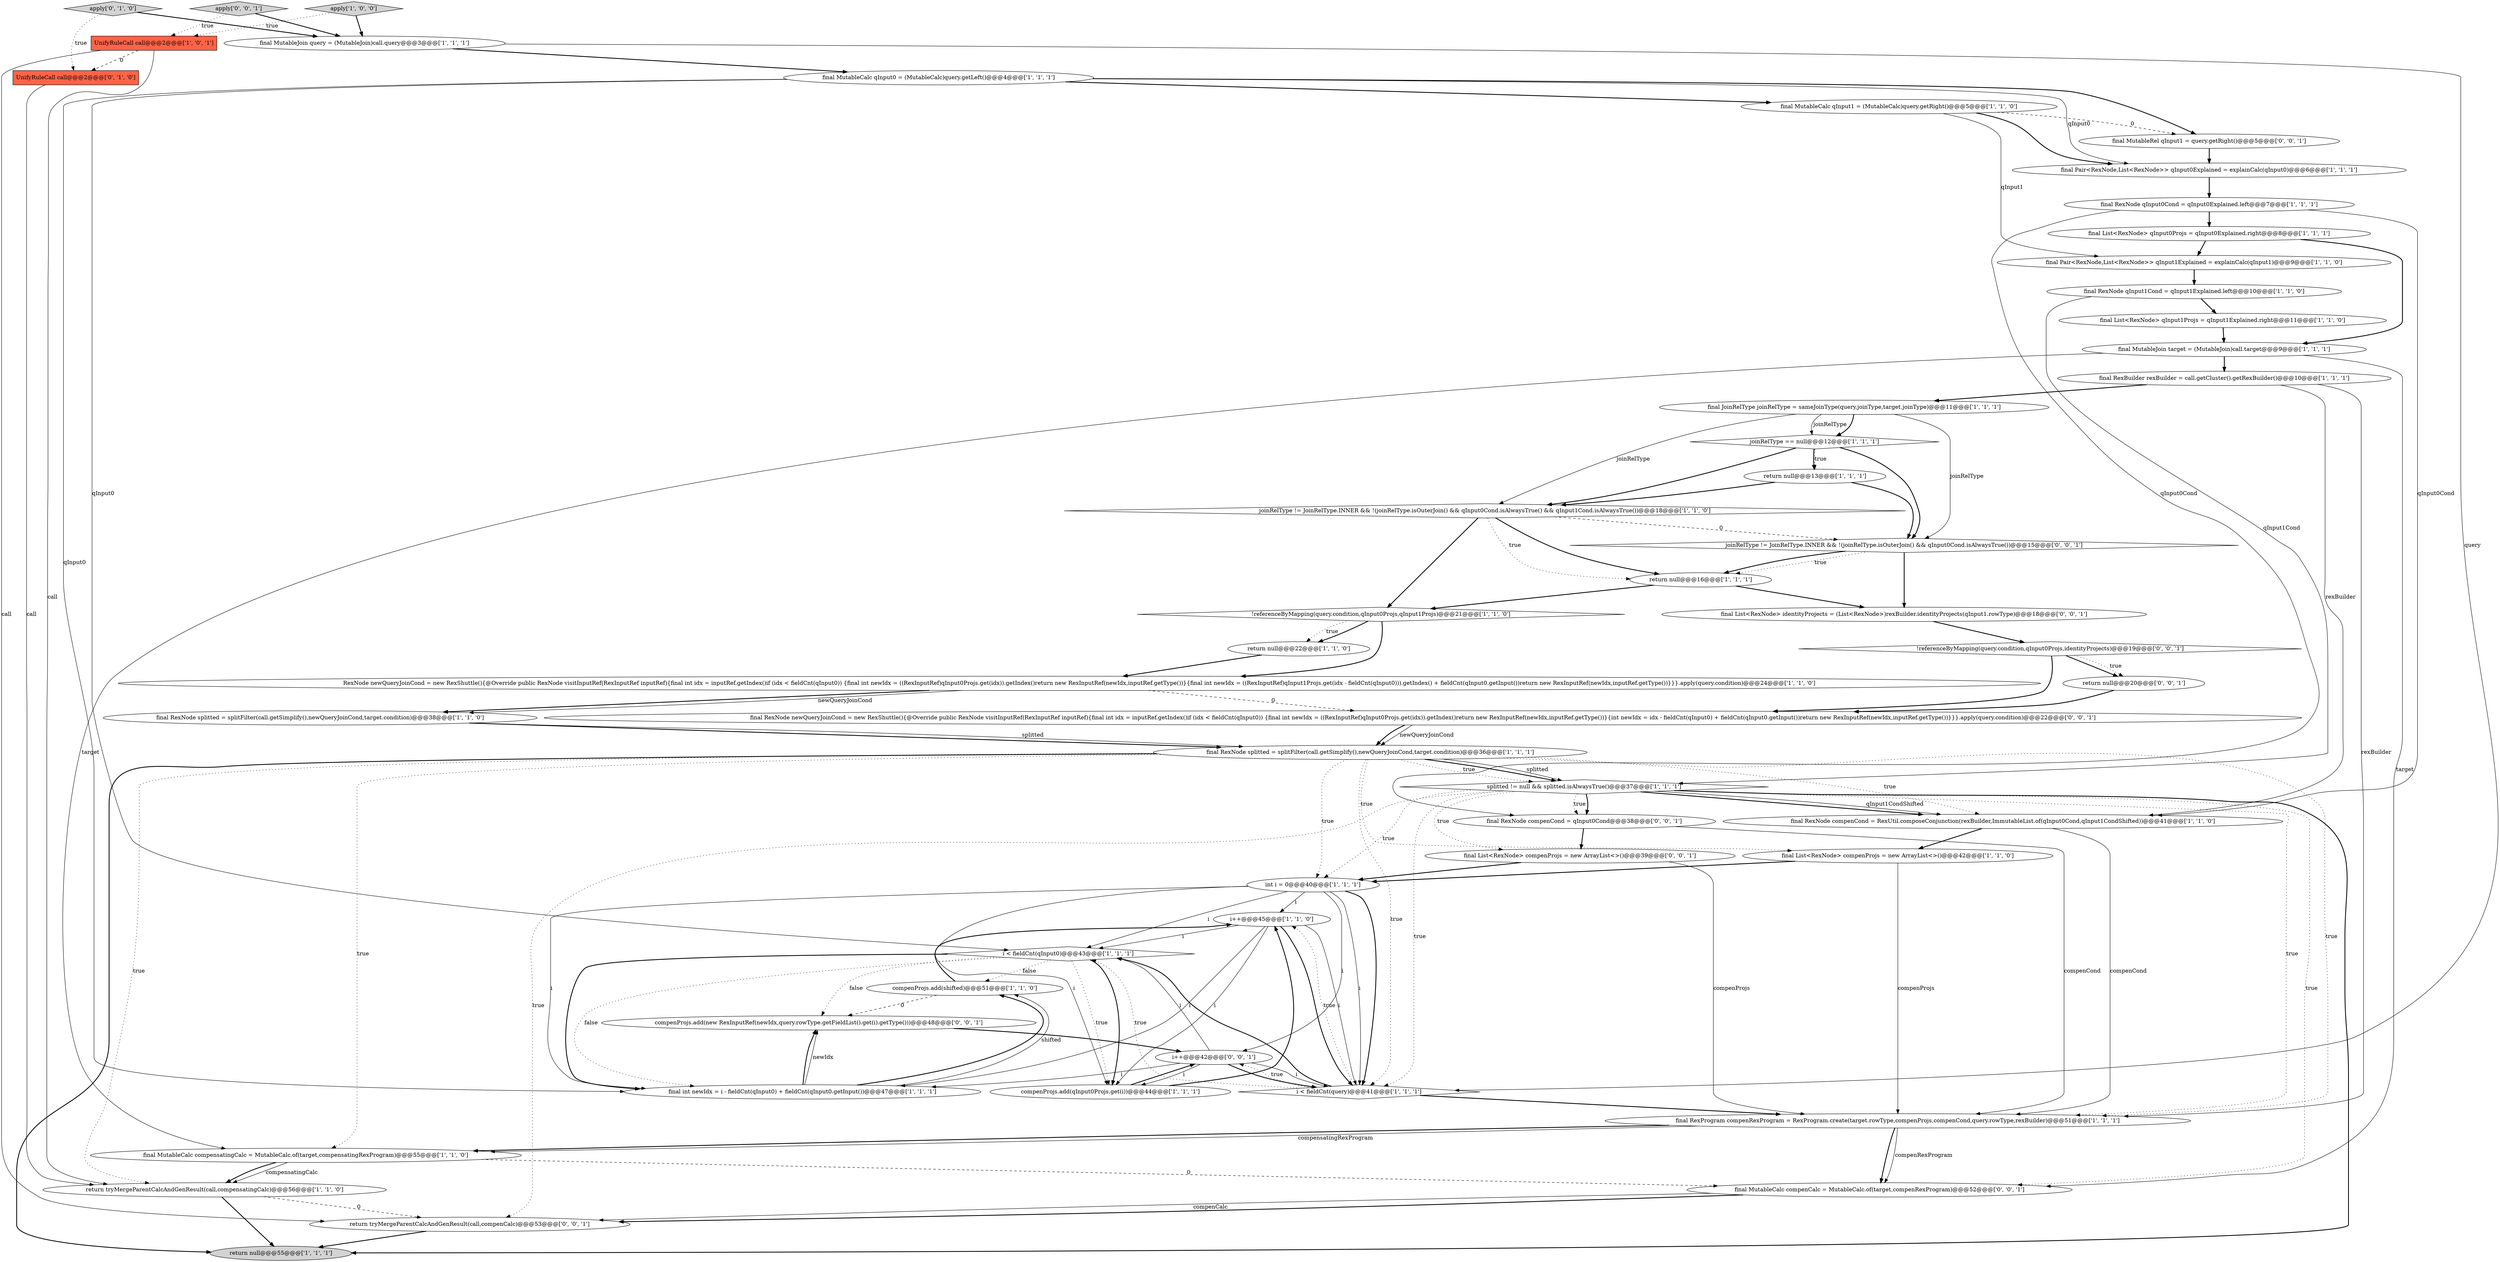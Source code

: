 digraph {
22 [style = filled, label = "return null@@@22@@@['1', '1', '0']", fillcolor = white, shape = ellipse image = "AAA0AAABBB1BBB"];
38 [style = filled, label = "apply['0', '1', '0']", fillcolor = lightgray, shape = diamond image = "AAA0AAABBB2BBB"];
21 [style = filled, label = "joinRelType != JoinRelType.INNER && !(joinRelType.isOuterJoin() && qInput0Cond.isAlwaysTrue() && qInput1Cond.isAlwaysTrue())@@@18@@@['1', '1', '0']", fillcolor = white, shape = diamond image = "AAA0AAABBB1BBB"];
18 [style = filled, label = "final MutableCalc qInput1 = (MutableCalc)query.getRight()@@@5@@@['1', '1', '0']", fillcolor = white, shape = ellipse image = "AAA0AAABBB1BBB"];
32 [style = filled, label = "return null@@@13@@@['1', '1', '1']", fillcolor = white, shape = ellipse image = "AAA0AAABBB1BBB"];
2 [style = filled, label = "return null@@@55@@@['1', '1', '1']", fillcolor = lightgray, shape = ellipse image = "AAA0AAABBB1BBB"];
11 [style = filled, label = "RexNode newQueryJoinCond = new RexShuttle(){@Override public RexNode visitInputRef(RexInputRef inputRef){final int idx = inputRef.getIndex()if (idx < fieldCnt(qInput0)) {final int newIdx = ((RexInputRef)qInput0Projs.get(idx)).getIndex()return new RexInputRef(newIdx,inputRef.getType())}{final int newIdx = ((RexInputRef)qInput1Projs.get(idx - fieldCnt(qInput0))).getIndex() + fieldCnt(qInput0.getInput())return new RexInputRef(newIdx,inputRef.getType())}}}.apply(query.condition)@@@24@@@['1', '1', '0']", fillcolor = white, shape = ellipse image = "AAA0AAABBB1BBB"];
51 [style = filled, label = "apply['0', '0', '1']", fillcolor = lightgray, shape = diamond image = "AAA0AAABBB3BBB"];
30 [style = filled, label = "compenProjs.add(shifted)@@@51@@@['1', '1', '0']", fillcolor = white, shape = ellipse image = "AAA0AAABBB1BBB"];
34 [style = filled, label = "final MutableCalc compensatingCalc = MutableCalc.of(target,compensatingRexProgram)@@@55@@@['1', '1', '0']", fillcolor = white, shape = ellipse image = "AAA0AAABBB1BBB"];
35 [style = filled, label = "splitted != null && splitted.isAlwaysTrue()@@@37@@@['1', '1', '1']", fillcolor = white, shape = diamond image = "AAA0AAABBB1BBB"];
12 [style = filled, label = "apply['1', '0', '0']", fillcolor = lightgray, shape = diamond image = "AAA0AAABBB1BBB"];
29 [style = filled, label = "return null@@@16@@@['1', '1', '1']", fillcolor = white, shape = ellipse image = "AAA0AAABBB1BBB"];
49 [style = filled, label = "return tryMergeParentCalcAndGenResult(call,compenCalc)@@@53@@@['0', '0', '1']", fillcolor = white, shape = ellipse image = "AAA0AAABBB3BBB"];
6 [style = filled, label = "final JoinRelType joinRelType = sameJoinType(query.joinType,target.joinType)@@@11@@@['1', '1', '1']", fillcolor = white, shape = ellipse image = "AAA0AAABBB1BBB"];
0 [style = filled, label = "final Pair<RexNode,List<RexNode>> qInput0Explained = explainCalc(qInput0)@@@6@@@['1', '1', '1']", fillcolor = white, shape = ellipse image = "AAA0AAABBB1BBB"];
14 [style = filled, label = "final List<RexNode> compenProjs = new ArrayList<>()@@@42@@@['1', '1', '0']", fillcolor = white, shape = ellipse image = "AAA0AAABBB1BBB"];
8 [style = filled, label = "final RexNode splitted = splitFilter(call.getSimplify(),newQueryJoinCond,target.condition)@@@36@@@['1', '1', '1']", fillcolor = white, shape = ellipse image = "AAA0AAABBB1BBB"];
33 [style = filled, label = "UnifyRuleCall call@@@2@@@['1', '0', '1']", fillcolor = tomato, shape = box image = "AAA0AAABBB1BBB"];
28 [style = filled, label = "i++@@@45@@@['1', '1', '0']", fillcolor = white, shape = ellipse image = "AAA0AAABBB1BBB"];
47 [style = filled, label = "final List<RexNode> identityProjects = (List<RexNode>)rexBuilder.identityProjects(qInput1.rowType)@@@18@@@['0', '0', '1']", fillcolor = white, shape = ellipse image = "AAA0AAABBB3BBB"];
10 [style = filled, label = "final MutableCalc qInput0 = (MutableCalc)query.getLeft()@@@4@@@['1', '1', '1']", fillcolor = white, shape = ellipse image = "AAA0AAABBB1BBB"];
44 [style = filled, label = "final RexNode newQueryJoinCond = new RexShuttle(){@Override public RexNode visitInputRef(RexInputRef inputRef){final int idx = inputRef.getIndex()if (idx < fieldCnt(qInput0)) {final int newIdx = ((RexInputRef)qInput0Projs.get(idx)).getIndex()return new RexInputRef(newIdx,inputRef.getType())}{int newIdx = idx - fieldCnt(qInput0) + fieldCnt(qInput0.getInput())return new RexInputRef(newIdx,inputRef.getType())}}}.apply(query.condition)@@@22@@@['0', '0', '1']", fillcolor = white, shape = ellipse image = "AAA0AAABBB3BBB"];
42 [style = filled, label = "return null@@@20@@@['0', '0', '1']", fillcolor = white, shape = ellipse image = "AAA0AAABBB3BBB"];
46 [style = filled, label = "final List<RexNode> compenProjs = new ArrayList<>()@@@39@@@['0', '0', '1']", fillcolor = white, shape = ellipse image = "AAA0AAABBB3BBB"];
45 [style = filled, label = "joinRelType != JoinRelType.INNER && !(joinRelType.isOuterJoin() && qInput0Cond.isAlwaysTrue())@@@15@@@['0', '0', '1']", fillcolor = white, shape = diamond image = "AAA0AAABBB3BBB"];
1 [style = filled, label = "final RexNode qInput0Cond = qInput0Explained.left@@@7@@@['1', '1', '1']", fillcolor = white, shape = ellipse image = "AAA0AAABBB1BBB"];
27 [style = filled, label = "final Pair<RexNode,List<RexNode>> qInput1Explained = explainCalc(qInput1)@@@9@@@['1', '1', '0']", fillcolor = white, shape = ellipse image = "AAA0AAABBB1BBB"];
37 [style = filled, label = "UnifyRuleCall call@@@2@@@['0', '1', '0']", fillcolor = tomato, shape = box image = "AAA1AAABBB2BBB"];
41 [style = filled, label = "final MutableRel qInput1 = query.getRight()@@@5@@@['0', '0', '1']", fillcolor = white, shape = ellipse image = "AAA0AAABBB3BBB"];
15 [style = filled, label = "i < fieldCnt(qInput0)@@@43@@@['1', '1', '1']", fillcolor = white, shape = diamond image = "AAA0AAABBB1BBB"];
24 [style = filled, label = "final List<RexNode> qInput1Projs = qInput1Explained.right@@@11@@@['1', '1', '0']", fillcolor = white, shape = ellipse image = "AAA0AAABBB1BBB"];
31 [style = filled, label = "final RexProgram compenRexProgram = RexProgram.create(target.rowType,compenProjs,compenCond,query.rowType,rexBuilder)@@@51@@@['1', '1', '1']", fillcolor = white, shape = ellipse image = "AAA0AAABBB1BBB"];
39 [style = filled, label = "!referenceByMapping(query.condition,qInput0Projs,identityProjects)@@@19@@@['0', '0', '1']", fillcolor = white, shape = diamond image = "AAA0AAABBB3BBB"];
5 [style = filled, label = "int i = 0@@@40@@@['1', '1', '1']", fillcolor = white, shape = ellipse image = "AAA0AAABBB1BBB"];
4 [style = filled, label = "final RexNode compenCond = RexUtil.composeConjunction(rexBuilder,ImmutableList.of(qInput0Cond,qInput1CondShifted))@@@41@@@['1', '1', '0']", fillcolor = white, shape = ellipse image = "AAA0AAABBB1BBB"];
3 [style = filled, label = "compenProjs.add(qInput0Projs.get(i))@@@44@@@['1', '1', '1']", fillcolor = white, shape = ellipse image = "AAA0AAABBB1BBB"];
23 [style = filled, label = "final int newIdx = i - fieldCnt(qInput0) + fieldCnt(qInput0.getInput())@@@47@@@['1', '1', '1']", fillcolor = white, shape = ellipse image = "AAA0AAABBB1BBB"];
36 [style = filled, label = "i < fieldCnt(query)@@@41@@@['1', '1', '1']", fillcolor = white, shape = diamond image = "AAA0AAABBB1BBB"];
40 [style = filled, label = "compenProjs.add(new RexInputRef(newIdx,query.rowType.getFieldList().get(i).getType()))@@@48@@@['0', '0', '1']", fillcolor = white, shape = ellipse image = "AAA0AAABBB3BBB"];
20 [style = filled, label = "joinRelType == null@@@12@@@['1', '1', '1']", fillcolor = white, shape = diamond image = "AAA0AAABBB1BBB"];
13 [style = filled, label = "!referenceByMapping(query.condition,qInput0Projs,qInput1Projs)@@@21@@@['1', '1', '0']", fillcolor = white, shape = diamond image = "AAA0AAABBB1BBB"];
16 [style = filled, label = "final RexNode qInput1Cond = qInput1Explained.left@@@10@@@['1', '1', '0']", fillcolor = white, shape = ellipse image = "AAA0AAABBB1BBB"];
17 [style = filled, label = "final RexNode splitted = splitFilter(call.getSimplify(),newQueryJoinCond,target.condition)@@@38@@@['1', '1', '0']", fillcolor = white, shape = ellipse image = "AAA0AAABBB1BBB"];
26 [style = filled, label = "final List<RexNode> qInput0Projs = qInput0Explained.right@@@8@@@['1', '1', '1']", fillcolor = white, shape = ellipse image = "AAA0AAABBB1BBB"];
25 [style = filled, label = "final MutableJoin target = (MutableJoin)call.target@@@9@@@['1', '1', '1']", fillcolor = white, shape = ellipse image = "AAA0AAABBB1BBB"];
50 [style = filled, label = "i++@@@42@@@['0', '0', '1']", fillcolor = white, shape = ellipse image = "AAA0AAABBB3BBB"];
7 [style = filled, label = "final MutableJoin query = (MutableJoin)call.query@@@3@@@['1', '1', '1']", fillcolor = white, shape = ellipse image = "AAA0AAABBB1BBB"];
9 [style = filled, label = "final RexBuilder rexBuilder = call.getCluster().getRexBuilder()@@@10@@@['1', '1', '1']", fillcolor = white, shape = ellipse image = "AAA0AAABBB1BBB"];
43 [style = filled, label = "final MutableCalc compenCalc = MutableCalc.of(target,compenRexProgram)@@@52@@@['0', '0', '1']", fillcolor = white, shape = ellipse image = "AAA0AAABBB3BBB"];
48 [style = filled, label = "final RexNode compenCond = qInput0Cond@@@38@@@['0', '0', '1']", fillcolor = white, shape = ellipse image = "AAA0AAABBB3BBB"];
19 [style = filled, label = "return tryMergeParentCalcAndGenResult(call,compensatingCalc)@@@56@@@['1', '1', '0']", fillcolor = white, shape = ellipse image = "AAA0AAABBB1BBB"];
23->30 [style = bold, label=""];
20->32 [style = dotted, label="true"];
29->13 [style = bold, label=""];
36->15 [style = dotted, label="true"];
18->27 [style = solid, label="qInput1"];
9->31 [style = solid, label="rexBuilder"];
34->19 [style = solid, label="compensatingCalc"];
35->4 [style = bold, label=""];
35->36 [style = dotted, label="true"];
8->35 [style = bold, label=""];
33->37 [style = dashed, label="0"];
39->42 [style = bold, label=""];
12->33 [style = dotted, label="true"];
33->19 [style = solid, label="call"];
10->18 [style = bold, label=""];
8->19 [style = dotted, label="true"];
1->4 [style = solid, label="qInput0Cond"];
26->25 [style = bold, label=""];
13->11 [style = bold, label=""];
51->33 [style = dotted, label="true"];
13->22 [style = dotted, label="true"];
17->8 [style = bold, label=""];
8->5 [style = dotted, label="true"];
15->40 [style = dotted, label="false"];
5->3 [style = solid, label="i"];
6->45 [style = solid, label="joinRelType"];
8->36 [style = dotted, label="true"];
3->50 [style = bold, label=""];
49->2 [style = bold, label=""];
42->44 [style = bold, label=""];
31->34 [style = bold, label=""];
46->5 [style = bold, label=""];
35->48 [style = bold, label=""];
10->15 [style = solid, label="qInput0"];
14->5 [style = bold, label=""];
40->50 [style = bold, label=""];
31->43 [style = bold, label=""];
5->15 [style = solid, label="i"];
31->34 [style = solid, label="compensatingRexProgram"];
28->36 [style = solid, label="i"];
44->8 [style = solid, label="newQueryJoinCond"];
50->3 [style = solid, label="i"];
5->50 [style = solid, label="i"];
35->46 [style = dotted, label="true"];
23->40 [style = solid, label="newIdx"];
20->32 [style = bold, label=""];
15->23 [style = bold, label=""];
8->34 [style = dotted, label="true"];
46->31 [style = solid, label="compenProjs"];
47->39 [style = bold, label=""];
35->31 [style = dotted, label="true"];
17->8 [style = solid, label="splitted"];
50->23 [style = solid, label="i"];
6->21 [style = solid, label="joinRelType"];
11->17 [style = bold, label=""];
6->20 [style = bold, label=""];
7->36 [style = solid, label="query"];
30->40 [style = dashed, label="0"];
45->29 [style = bold, label=""];
8->2 [style = bold, label=""];
38->7 [style = bold, label=""];
35->5 [style = dotted, label="true"];
23->30 [style = solid, label="shifted"];
25->9 [style = bold, label=""];
15->3 [style = bold, label=""];
1->48 [style = solid, label="qInput0Cond"];
44->8 [style = bold, label=""];
30->28 [style = bold, label=""];
35->49 [style = dotted, label="true"];
21->29 [style = dotted, label="true"];
25->34 [style = solid, label="target"];
6->20 [style = solid, label="joinRelType"];
24->25 [style = bold, label=""];
19->2 [style = bold, label=""];
39->44 [style = bold, label=""];
18->41 [style = dashed, label="0"];
21->13 [style = bold, label=""];
50->36 [style = bold, label=""];
25->43 [style = solid, label="target"];
35->2 [style = bold, label=""];
43->49 [style = bold, label=""];
31->43 [style = solid, label="compenRexProgram"];
19->49 [style = dashed, label="0"];
34->43 [style = dashed, label="0"];
15->23 [style = dotted, label="false"];
39->42 [style = dotted, label="true"];
50->36 [style = solid, label="i"];
8->31 [style = dotted, label="true"];
32->45 [style = bold, label=""];
41->0 [style = bold, label=""];
45->29 [style = dotted, label="true"];
5->28 [style = solid, label="i"];
9->6 [style = bold, label=""];
29->47 [style = bold, label=""];
10->0 [style = solid, label="qInput0"];
43->49 [style = solid, label="compenCalc"];
15->30 [style = dotted, label="false"];
23->40 [style = bold, label=""];
16->35 [style = solid, label="qInput1Cond"];
1->26 [style = bold, label=""];
35->48 [style = dotted, label="true"];
11->44 [style = dashed, label="0"];
5->36 [style = bold, label=""];
8->35 [style = solid, label="splitted"];
38->37 [style = dotted, label="true"];
5->36 [style = solid, label="i"];
36->28 [style = dotted, label="true"];
35->43 [style = dotted, label="true"];
10->23 [style = solid, label="qInput0"];
11->17 [style = solid, label="newQueryJoinCond"];
22->11 [style = bold, label=""];
28->15 [style = solid, label="i"];
4->31 [style = solid, label="compenCond"];
5->23 [style = solid, label="i"];
12->7 [style = bold, label=""];
16->24 [style = bold, label=""];
28->23 [style = solid, label="i"];
28->3 [style = solid, label="i"];
33->49 [style = solid, label="call"];
14->31 [style = solid, label="compenProjs"];
36->15 [style = bold, label=""];
37->19 [style = solid, label="call"];
7->10 [style = bold, label=""];
9->4 [style = solid, label="rexBuilder"];
13->22 [style = bold, label=""];
45->47 [style = bold, label=""];
26->27 [style = bold, label=""];
21->29 [style = bold, label=""];
0->1 [style = bold, label=""];
32->21 [style = bold, label=""];
27->16 [style = bold, label=""];
20->45 [style = bold, label=""];
50->15 [style = solid, label="i"];
20->21 [style = bold, label=""];
51->7 [style = bold, label=""];
48->31 [style = solid, label="compenCond"];
8->35 [style = dotted, label="true"];
28->36 [style = bold, label=""];
36->31 [style = bold, label=""];
48->46 [style = bold, label=""];
4->14 [style = bold, label=""];
8->14 [style = dotted, label="true"];
35->4 [style = solid, label="qInput1CondShifted"];
21->45 [style = dashed, label="0"];
34->19 [style = bold, label=""];
3->28 [style = bold, label=""];
36->50 [style = dotted, label="true"];
8->4 [style = dotted, label="true"];
10->41 [style = bold, label=""];
18->0 [style = bold, label=""];
15->3 [style = dotted, label="true"];
}

